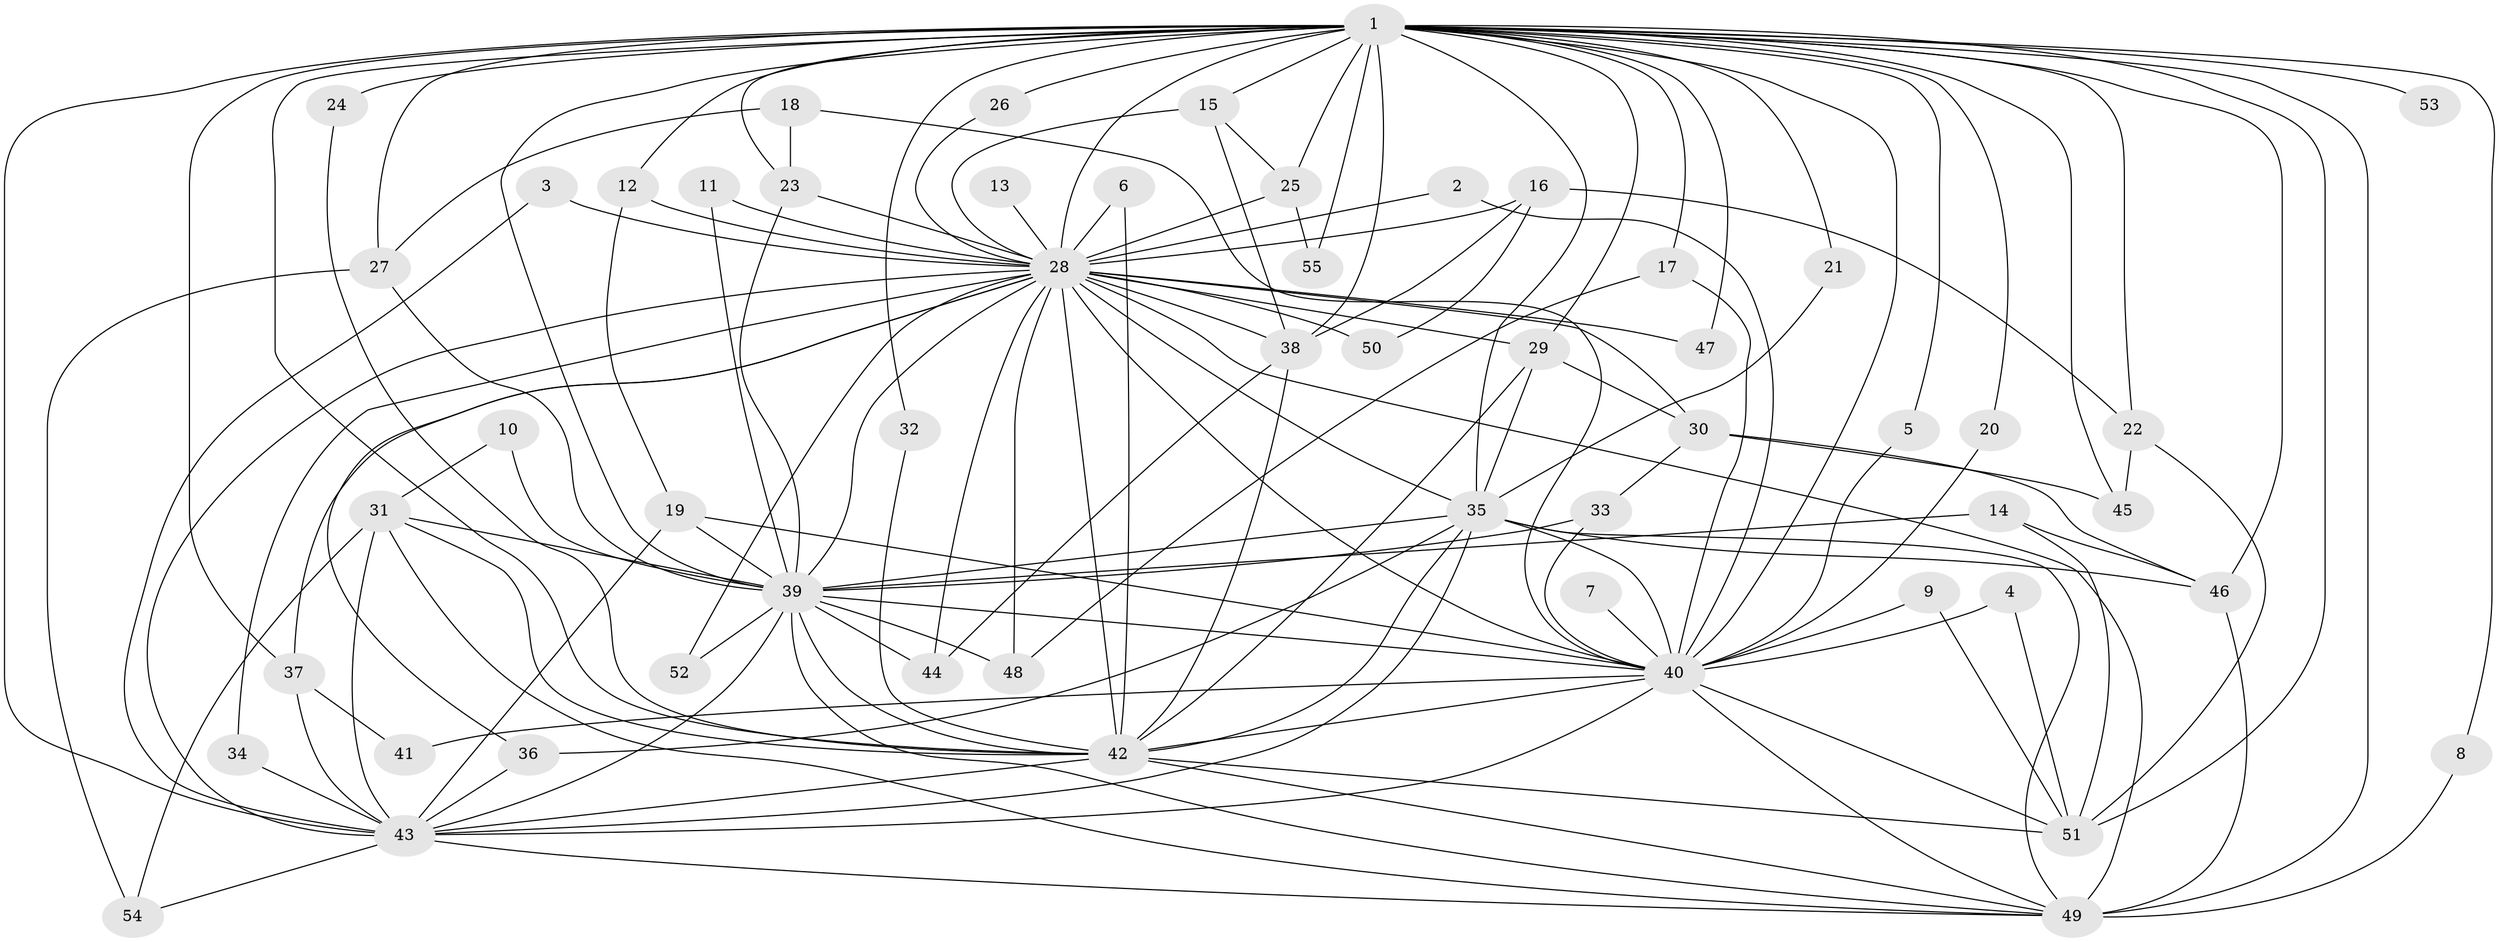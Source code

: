 // original degree distribution, {24: 0.027522935779816515, 29: 0.009174311926605505, 21: 0.009174311926605505, 16: 0.009174311926605505, 20: 0.01834862385321101, 23: 0.009174311926605505, 14: 0.009174311926605505, 4: 0.10091743119266056, 3: 0.23853211009174313, 6: 0.027522935779816515, 2: 0.5137614678899083, 7: 0.01834862385321101, 5: 0.009174311926605505}
// Generated by graph-tools (version 1.1) at 2025/25/03/09/25 03:25:45]
// undirected, 55 vertices, 142 edges
graph export_dot {
graph [start="1"]
  node [color=gray90,style=filled];
  1;
  2;
  3;
  4;
  5;
  6;
  7;
  8;
  9;
  10;
  11;
  12;
  13;
  14;
  15;
  16;
  17;
  18;
  19;
  20;
  21;
  22;
  23;
  24;
  25;
  26;
  27;
  28;
  29;
  30;
  31;
  32;
  33;
  34;
  35;
  36;
  37;
  38;
  39;
  40;
  41;
  42;
  43;
  44;
  45;
  46;
  47;
  48;
  49;
  50;
  51;
  52;
  53;
  54;
  55;
  1 -- 5 [weight=1.0];
  1 -- 8 [weight=1.0];
  1 -- 12 [weight=1.0];
  1 -- 15 [weight=1.0];
  1 -- 17 [weight=2.0];
  1 -- 20 [weight=1.0];
  1 -- 21 [weight=1.0];
  1 -- 22 [weight=1.0];
  1 -- 23 [weight=1.0];
  1 -- 24 [weight=2.0];
  1 -- 25 [weight=1.0];
  1 -- 26 [weight=2.0];
  1 -- 27 [weight=1.0];
  1 -- 28 [weight=4.0];
  1 -- 29 [weight=1.0];
  1 -- 32 [weight=1.0];
  1 -- 35 [weight=4.0];
  1 -- 37 [weight=2.0];
  1 -- 38 [weight=1.0];
  1 -- 39 [weight=3.0];
  1 -- 40 [weight=3.0];
  1 -- 42 [weight=3.0];
  1 -- 43 [weight=2.0];
  1 -- 45 [weight=1.0];
  1 -- 46 [weight=1.0];
  1 -- 47 [weight=1.0];
  1 -- 49 [weight=3.0];
  1 -- 51 [weight=1.0];
  1 -- 53 [weight=2.0];
  1 -- 55 [weight=1.0];
  2 -- 28 [weight=1.0];
  2 -- 40 [weight=1.0];
  3 -- 28 [weight=1.0];
  3 -- 43 [weight=1.0];
  4 -- 40 [weight=1.0];
  4 -- 51 [weight=1.0];
  5 -- 40 [weight=1.0];
  6 -- 28 [weight=1.0];
  6 -- 42 [weight=1.0];
  7 -- 40 [weight=1.0];
  8 -- 49 [weight=1.0];
  9 -- 40 [weight=1.0];
  9 -- 51 [weight=1.0];
  10 -- 31 [weight=1.0];
  10 -- 39 [weight=1.0];
  11 -- 28 [weight=1.0];
  11 -- 39 [weight=1.0];
  12 -- 19 [weight=1.0];
  12 -- 28 [weight=1.0];
  13 -- 28 [weight=2.0];
  14 -- 39 [weight=1.0];
  14 -- 46 [weight=1.0];
  14 -- 51 [weight=1.0];
  15 -- 25 [weight=1.0];
  15 -- 28 [weight=1.0];
  15 -- 38 [weight=1.0];
  16 -- 22 [weight=1.0];
  16 -- 28 [weight=1.0];
  16 -- 38 [weight=1.0];
  16 -- 50 [weight=1.0];
  17 -- 40 [weight=1.0];
  17 -- 48 [weight=1.0];
  18 -- 23 [weight=1.0];
  18 -- 27 [weight=1.0];
  18 -- 40 [weight=1.0];
  19 -- 39 [weight=1.0];
  19 -- 40 [weight=1.0];
  19 -- 43 [weight=1.0];
  20 -- 40 [weight=1.0];
  21 -- 35 [weight=1.0];
  22 -- 45 [weight=1.0];
  22 -- 51 [weight=1.0];
  23 -- 28 [weight=1.0];
  23 -- 39 [weight=1.0];
  24 -- 42 [weight=1.0];
  25 -- 28 [weight=1.0];
  25 -- 55 [weight=1.0];
  26 -- 28 [weight=1.0];
  27 -- 39 [weight=1.0];
  27 -- 54 [weight=1.0];
  28 -- 29 [weight=1.0];
  28 -- 30 [weight=1.0];
  28 -- 34 [weight=1.0];
  28 -- 35 [weight=2.0];
  28 -- 36 [weight=1.0];
  28 -- 37 [weight=1.0];
  28 -- 38 [weight=3.0];
  28 -- 39 [weight=2.0];
  28 -- 40 [weight=2.0];
  28 -- 42 [weight=3.0];
  28 -- 43 [weight=3.0];
  28 -- 44 [weight=1.0];
  28 -- 47 [weight=2.0];
  28 -- 48 [weight=1.0];
  28 -- 49 [weight=2.0];
  28 -- 50 [weight=1.0];
  28 -- 52 [weight=1.0];
  29 -- 30 [weight=1.0];
  29 -- 35 [weight=1.0];
  29 -- 42 [weight=1.0];
  30 -- 33 [weight=1.0];
  30 -- 45 [weight=1.0];
  30 -- 46 [weight=1.0];
  31 -- 39 [weight=1.0];
  31 -- 42 [weight=1.0];
  31 -- 43 [weight=1.0];
  31 -- 49 [weight=1.0];
  31 -- 54 [weight=1.0];
  32 -- 42 [weight=1.0];
  33 -- 39 [weight=1.0];
  33 -- 40 [weight=1.0];
  34 -- 43 [weight=1.0];
  35 -- 36 [weight=1.0];
  35 -- 39 [weight=1.0];
  35 -- 40 [weight=1.0];
  35 -- 42 [weight=2.0];
  35 -- 43 [weight=1.0];
  35 -- 46 [weight=1.0];
  35 -- 49 [weight=2.0];
  36 -- 43 [weight=2.0];
  37 -- 41 [weight=2.0];
  37 -- 43 [weight=1.0];
  38 -- 42 [weight=1.0];
  38 -- 44 [weight=1.0];
  39 -- 40 [weight=1.0];
  39 -- 42 [weight=2.0];
  39 -- 43 [weight=3.0];
  39 -- 44 [weight=1.0];
  39 -- 48 [weight=1.0];
  39 -- 49 [weight=1.0];
  39 -- 52 [weight=2.0];
  40 -- 41 [weight=1.0];
  40 -- 42 [weight=1.0];
  40 -- 43 [weight=1.0];
  40 -- 49 [weight=1.0];
  40 -- 51 [weight=1.0];
  42 -- 43 [weight=1.0];
  42 -- 49 [weight=1.0];
  42 -- 51 [weight=1.0];
  43 -- 49 [weight=1.0];
  43 -- 54 [weight=1.0];
  46 -- 49 [weight=1.0];
}
